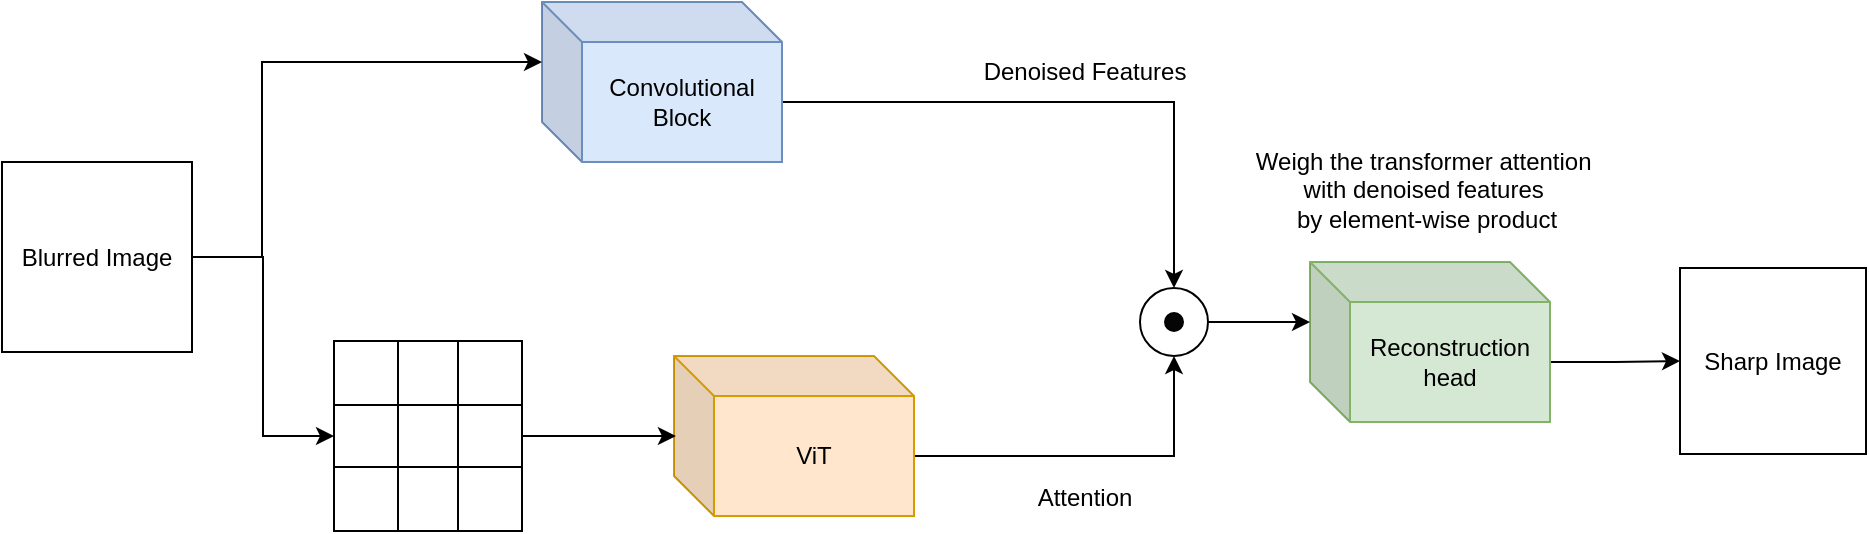 <mxfile version="28.0.6">
  <diagram name="Page-1" id="-tf2zzdHqU6kIJz2hNLY">
    <mxGraphModel dx="1426" dy="910" grid="1" gridSize="10" guides="1" tooltips="1" connect="1" arrows="1" fold="1" page="1" pageScale="1" pageWidth="850" pageHeight="1100" math="0" shadow="0">
      <root>
        <mxCell id="0" />
        <mxCell id="1" parent="0" />
        <mxCell id="hpSO4LcgINA6vnyY9glu-1" style="edgeStyle=orthogonalEdgeStyle;rounded=0;orthogonalLoop=1;jettySize=auto;html=1;exitX=0;exitY=0;exitDx=120;exitDy=50;exitPerimeter=0;" edge="1" parent="1" source="hpSO4LcgINA6vnyY9glu-2" target="hpSO4LcgINA6vnyY9glu-9">
          <mxGeometry relative="1" as="geometry" />
        </mxCell>
        <mxCell id="hpSO4LcgINA6vnyY9glu-2" value="Convolutional Block" style="shape=cube;whiteSpace=wrap;html=1;boundedLbl=1;backgroundOutline=1;darkOpacity=0.05;darkOpacity2=0.1;fillColor=#dae8fc;strokeColor=#6c8ebf;" vertex="1" parent="1">
          <mxGeometry x="520" y="302" width="120" height="80" as="geometry" />
        </mxCell>
        <mxCell id="hpSO4LcgINA6vnyY9glu-5" style="edgeStyle=orthogonalEdgeStyle;rounded=0;orthogonalLoop=1;jettySize=auto;html=1;exitX=0;exitY=0;exitDx=120;exitDy=50;exitPerimeter=0;entryX=0.5;entryY=1;entryDx=0;entryDy=0;" edge="1" parent="1" source="hpSO4LcgINA6vnyY9glu-6" target="hpSO4LcgINA6vnyY9glu-9">
          <mxGeometry relative="1" as="geometry" />
        </mxCell>
        <mxCell id="hpSO4LcgINA6vnyY9glu-6" value="ViT" style="shape=cube;whiteSpace=wrap;html=1;boundedLbl=1;backgroundOutline=1;darkOpacity=0.05;darkOpacity2=0.1;fillColor=#ffe6cc;strokeColor=#d79b00;" vertex="1" parent="1">
          <mxGeometry x="586" y="479" width="120" height="80" as="geometry" />
        </mxCell>
        <mxCell id="hpSO4LcgINA6vnyY9glu-7" style="edgeStyle=orthogonalEdgeStyle;rounded=0;orthogonalLoop=1;jettySize=auto;html=1;exitX=1;exitY=0.5;exitDx=0;exitDy=0;entryX=0;entryY=0.5;entryDx=0;entryDy=0;" edge="1" parent="1" source="hpSO4LcgINA6vnyY9glu-8" target="hpSO4LcgINA6vnyY9glu-24">
          <mxGeometry relative="1" as="geometry">
            <mxPoint x="416" y="520" as="targetPoint" />
          </mxGeometry>
        </mxCell>
        <mxCell id="hpSO4LcgINA6vnyY9glu-8" value="Blurred Image" style="whiteSpace=wrap;html=1;aspect=fixed;" vertex="1" parent="1">
          <mxGeometry x="250" y="382" width="95" height="95" as="geometry" />
        </mxCell>
        <mxCell id="hpSO4LcgINA6vnyY9glu-9" value="" style="ellipse;whiteSpace=wrap;html=1;aspect=fixed;" vertex="1" parent="1">
          <mxGeometry x="819" y="445" width="34" height="34" as="geometry" />
        </mxCell>
        <mxCell id="hpSO4LcgINA6vnyY9glu-10" value="" style="ellipse;whiteSpace=wrap;html=1;aspect=fixed;fillColor=light-dark(#050505, #ededed);" vertex="1" parent="1">
          <mxGeometry x="831.5" y="457.5" width="9" height="9" as="geometry" />
        </mxCell>
        <mxCell id="hpSO4LcgINA6vnyY9glu-11" style="edgeStyle=orthogonalEdgeStyle;rounded=0;orthogonalLoop=1;jettySize=auto;html=1;exitX=1;exitY=0.5;exitDx=0;exitDy=0;entryX=0;entryY=0;entryDx=0;entryDy=30;entryPerimeter=0;" edge="1" parent="1" source="hpSO4LcgINA6vnyY9glu-8" target="hpSO4LcgINA6vnyY9glu-2">
          <mxGeometry relative="1" as="geometry">
            <mxPoint x="416" y="330" as="targetPoint" />
            <Array as="points">
              <mxPoint x="380" y="430" />
              <mxPoint x="380" y="332" />
            </Array>
          </mxGeometry>
        </mxCell>
        <mxCell id="hpSO4LcgINA6vnyY9glu-12" style="edgeStyle=orthogonalEdgeStyle;rounded=0;orthogonalLoop=1;jettySize=auto;html=1;exitX=0;exitY=0;exitDx=120;exitDy=50;exitPerimeter=0;entryX=0;entryY=0.5;entryDx=0;entryDy=0;" edge="1" parent="1" source="hpSO4LcgINA6vnyY9glu-13" target="hpSO4LcgINA6vnyY9glu-15">
          <mxGeometry relative="1" as="geometry" />
        </mxCell>
        <mxCell id="hpSO4LcgINA6vnyY9glu-13" value="Reconstruction head" style="shape=cube;whiteSpace=wrap;html=1;boundedLbl=1;backgroundOutline=1;darkOpacity=0.05;darkOpacity2=0.1;fillColor=#d5e8d4;strokeColor=#82b366;" vertex="1" parent="1">
          <mxGeometry x="904" y="432" width="120" height="80" as="geometry" />
        </mxCell>
        <mxCell id="hpSO4LcgINA6vnyY9glu-14" style="edgeStyle=orthogonalEdgeStyle;rounded=0;orthogonalLoop=1;jettySize=auto;html=1;exitX=1;exitY=0.5;exitDx=0;exitDy=0;entryX=0;entryY=0;entryDx=0;entryDy=30;entryPerimeter=0;" edge="1" parent="1" source="hpSO4LcgINA6vnyY9glu-9" target="hpSO4LcgINA6vnyY9glu-13">
          <mxGeometry relative="1" as="geometry" />
        </mxCell>
        <mxCell id="hpSO4LcgINA6vnyY9glu-15" value="Sharp Image" style="whiteSpace=wrap;html=1;aspect=fixed;" vertex="1" parent="1">
          <mxGeometry x="1089" y="435" width="93" height="93" as="geometry" />
        </mxCell>
        <mxCell id="hpSO4LcgINA6vnyY9glu-16" value="Denoised Features" style="text;html=1;align=center;verticalAlign=middle;resizable=0;points=[];autosize=1;strokeColor=none;fillColor=none;" vertex="1" parent="1">
          <mxGeometry x="731" y="324" width="119" height="26" as="geometry" />
        </mxCell>
        <mxCell id="hpSO4LcgINA6vnyY9glu-17" value="Attention" style="text;html=1;align=center;verticalAlign=middle;resizable=0;points=[];autosize=1;strokeColor=none;fillColor=none;" vertex="1" parent="1">
          <mxGeometry x="758" y="537" width="65" height="26" as="geometry" />
        </mxCell>
        <mxCell id="hpSO4LcgINA6vnyY9glu-18" value="Weigh the transformer attention&amp;nbsp;&lt;div&gt;with&amp;nbsp;&lt;span style=&quot;background-color: transparent; color: light-dark(rgb(0, 0, 0), rgb(255, 255, 255));&quot;&gt;denoised features&amp;nbsp;&lt;/span&gt;&lt;/div&gt;&lt;div&gt;&lt;span style=&quot;background-color: transparent; color: light-dark(rgb(0, 0, 0), rgb(255, 255, 255));&quot;&gt;by element-wise product&lt;/span&gt;&lt;/div&gt;" style="text;html=1;align=center;verticalAlign=middle;resizable=0;points=[];autosize=1;strokeColor=none;fillColor=none;" vertex="1" parent="1">
          <mxGeometry x="867" y="368" width="189" height="55" as="geometry" />
        </mxCell>
        <mxCell id="hpSO4LcgINA6vnyY9glu-19" value="" style="shape=table;startSize=0;container=1;collapsible=0;childLayout=tableLayout;fontSize=16;" vertex="1" parent="1">
          <mxGeometry x="416" y="471.5" width="94" height="95" as="geometry" />
        </mxCell>
        <mxCell id="hpSO4LcgINA6vnyY9glu-20" value="" style="shape=tableRow;horizontal=0;startSize=0;swimlaneHead=0;swimlaneBody=0;strokeColor=inherit;top=0;left=0;bottom=0;right=0;collapsible=0;dropTarget=0;fillColor=none;points=[[0,0.5],[1,0.5]];portConstraint=eastwest;fontSize=16;" vertex="1" parent="hpSO4LcgINA6vnyY9glu-19">
          <mxGeometry width="94" height="32" as="geometry" />
        </mxCell>
        <mxCell id="hpSO4LcgINA6vnyY9glu-21" value="" style="shape=partialRectangle;html=1;whiteSpace=wrap;connectable=0;strokeColor=inherit;overflow=hidden;fillColor=none;top=0;left=0;bottom=0;right=0;pointerEvents=1;fontSize=16;" vertex="1" parent="hpSO4LcgINA6vnyY9glu-20">
          <mxGeometry width="32" height="32" as="geometry">
            <mxRectangle width="32" height="32" as="alternateBounds" />
          </mxGeometry>
        </mxCell>
        <mxCell id="hpSO4LcgINA6vnyY9glu-22" value="" style="shape=partialRectangle;html=1;whiteSpace=wrap;connectable=0;strokeColor=inherit;overflow=hidden;fillColor=none;top=0;left=0;bottom=0;right=0;pointerEvents=1;fontSize=16;" vertex="1" parent="hpSO4LcgINA6vnyY9glu-20">
          <mxGeometry x="32" width="30" height="32" as="geometry">
            <mxRectangle width="30" height="32" as="alternateBounds" />
          </mxGeometry>
        </mxCell>
        <mxCell id="hpSO4LcgINA6vnyY9glu-23" value="" style="shape=partialRectangle;html=1;whiteSpace=wrap;connectable=0;strokeColor=inherit;overflow=hidden;fillColor=none;top=0;left=0;bottom=0;right=0;pointerEvents=1;fontSize=16;" vertex="1" parent="hpSO4LcgINA6vnyY9glu-20">
          <mxGeometry x="62" width="32" height="32" as="geometry">
            <mxRectangle width="32" height="32" as="alternateBounds" />
          </mxGeometry>
        </mxCell>
        <mxCell id="hpSO4LcgINA6vnyY9glu-24" value="" style="shape=tableRow;horizontal=0;startSize=0;swimlaneHead=0;swimlaneBody=0;strokeColor=inherit;top=0;left=0;bottom=0;right=0;collapsible=0;dropTarget=0;fillColor=none;points=[[0,0.5],[1,0.5]];portConstraint=eastwest;fontSize=16;" vertex="1" parent="hpSO4LcgINA6vnyY9glu-19">
          <mxGeometry y="32" width="94" height="31" as="geometry" />
        </mxCell>
        <mxCell id="hpSO4LcgINA6vnyY9glu-25" value="" style="shape=partialRectangle;html=1;whiteSpace=wrap;connectable=0;strokeColor=inherit;overflow=hidden;fillColor=none;top=0;left=0;bottom=0;right=0;pointerEvents=1;fontSize=16;" vertex="1" parent="hpSO4LcgINA6vnyY9glu-24">
          <mxGeometry width="32" height="31" as="geometry">
            <mxRectangle width="32" height="31" as="alternateBounds" />
          </mxGeometry>
        </mxCell>
        <mxCell id="hpSO4LcgINA6vnyY9glu-26" value="" style="shape=partialRectangle;html=1;whiteSpace=wrap;connectable=0;strokeColor=inherit;overflow=hidden;fillColor=none;top=0;left=0;bottom=0;right=0;pointerEvents=1;fontSize=16;" vertex="1" parent="hpSO4LcgINA6vnyY9glu-24">
          <mxGeometry x="32" width="30" height="31" as="geometry">
            <mxRectangle width="30" height="31" as="alternateBounds" />
          </mxGeometry>
        </mxCell>
        <mxCell id="hpSO4LcgINA6vnyY9glu-27" value="" style="shape=partialRectangle;html=1;whiteSpace=wrap;connectable=0;strokeColor=inherit;overflow=hidden;fillColor=none;top=0;left=0;bottom=0;right=0;pointerEvents=1;fontSize=16;" vertex="1" parent="hpSO4LcgINA6vnyY9glu-24">
          <mxGeometry x="62" width="32" height="31" as="geometry">
            <mxRectangle width="32" height="31" as="alternateBounds" />
          </mxGeometry>
        </mxCell>
        <mxCell id="hpSO4LcgINA6vnyY9glu-28" value="" style="shape=tableRow;horizontal=0;startSize=0;swimlaneHead=0;swimlaneBody=0;strokeColor=inherit;top=0;left=0;bottom=0;right=0;collapsible=0;dropTarget=0;fillColor=none;points=[[0,0.5],[1,0.5]];portConstraint=eastwest;fontSize=16;" vertex="1" parent="hpSO4LcgINA6vnyY9glu-19">
          <mxGeometry y="63" width="94" height="32" as="geometry" />
        </mxCell>
        <mxCell id="hpSO4LcgINA6vnyY9glu-29" value="" style="shape=partialRectangle;html=1;whiteSpace=wrap;connectable=0;strokeColor=inherit;overflow=hidden;fillColor=none;top=0;left=0;bottom=0;right=0;pointerEvents=1;fontSize=16;" vertex="1" parent="hpSO4LcgINA6vnyY9glu-28">
          <mxGeometry width="32" height="32" as="geometry">
            <mxRectangle width="32" height="32" as="alternateBounds" />
          </mxGeometry>
        </mxCell>
        <mxCell id="hpSO4LcgINA6vnyY9glu-30" value="" style="shape=partialRectangle;html=1;whiteSpace=wrap;connectable=0;strokeColor=inherit;overflow=hidden;fillColor=none;top=0;left=0;bottom=0;right=0;pointerEvents=1;fontSize=16;" vertex="1" parent="hpSO4LcgINA6vnyY9glu-28">
          <mxGeometry x="32" width="30" height="32" as="geometry">
            <mxRectangle width="30" height="32" as="alternateBounds" />
          </mxGeometry>
        </mxCell>
        <mxCell id="hpSO4LcgINA6vnyY9glu-31" value="" style="shape=partialRectangle;html=1;whiteSpace=wrap;connectable=0;strokeColor=inherit;overflow=hidden;fillColor=none;top=0;left=0;bottom=0;right=0;pointerEvents=1;fontSize=16;" vertex="1" parent="hpSO4LcgINA6vnyY9glu-28">
          <mxGeometry x="62" width="32" height="32" as="geometry">
            <mxRectangle width="32" height="32" as="alternateBounds" />
          </mxGeometry>
        </mxCell>
        <mxCell id="hpSO4LcgINA6vnyY9glu-32" style="edgeStyle=orthogonalEdgeStyle;rounded=0;orthogonalLoop=1;jettySize=auto;html=1;exitX=1;exitY=0.5;exitDx=0;exitDy=0;entryX=0.008;entryY=0.5;entryDx=0;entryDy=0;entryPerimeter=0;" edge="1" parent="1" source="hpSO4LcgINA6vnyY9glu-24" target="hpSO4LcgINA6vnyY9glu-6">
          <mxGeometry relative="1" as="geometry" />
        </mxCell>
      </root>
    </mxGraphModel>
  </diagram>
</mxfile>
